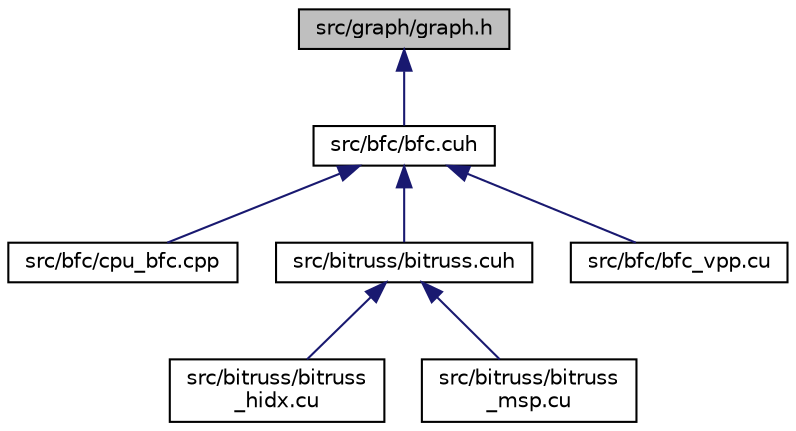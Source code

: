 digraph "src/graph/graph.h"
{
 // LATEX_PDF_SIZE
  edge [fontname="Helvetica",fontsize="10",labelfontname="Helvetica",labelfontsize="10"];
  node [fontname="Helvetica",fontsize="10",shape=record];
  Node1 [label="src/graph/graph.h",height=0.2,width=0.4,color="black", fillcolor="grey75", style="filled", fontcolor="black",tooltip="Graph data structure and related operations."];
  Node1 -> Node2 [dir="back",color="midnightblue",fontsize="10",style="solid",fontname="Helvetica"];
  Node2 [label="src/bfc/bfc.cuh",height=0.2,width=0.4,color="black", fillcolor="white", style="filled",URL="$bfc_8cuh.html",tooltip="Header file for Butterfly Counting algorithms."];
  Node2 -> Node3 [dir="back",color="midnightblue",fontsize="10",style="solid",fontname="Helvetica"];
  Node3 [label="src/bfc/cpu_bfc.cpp",height=0.2,width=0.4,color="black", fillcolor="white", style="filled",URL="$cpu__bfc_8cpp.html",tooltip="Butterfly counting with vertex priority on CPU."];
  Node2 -> Node4 [dir="back",color="midnightblue",fontsize="10",style="solid",fontname="Helvetica"];
  Node4 [label="src/bitruss/bitruss.cuh",height=0.2,width=0.4,color="black", fillcolor="white", style="filled",URL="$bitruss_8cuh.html",tooltip="Header file for Bitruss algorithms."];
  Node4 -> Node5 [dir="back",color="midnightblue",fontsize="10",style="solid",fontname="Helvetica"];
  Node5 [label="src/bitruss/bitruss\l_hidx.cu",height=0.2,width=0.4,color="black", fillcolor="white", style="filled",URL="$bitruss__hidx_8cu.html",tooltip="Header file for Bitruss algorithms with h-index."];
  Node4 -> Node6 [dir="back",color="midnightblue",fontsize="10",style="solid",fontname="Helvetica"];
  Node6 [label="src/bitruss/bitruss\l_msp.cu",height=0.2,width=0.4,color="black", fillcolor="white", style="filled",URL="$bitruss__msp_8cu.html",tooltip="Header file for Bitruss algorithms with peeling approach."];
  Node2 -> Node7 [dir="back",color="midnightblue",fontsize="10",style="solid",fontname="Helvetica"];
  Node7 [label="src/bfc/bfc_vpp.cu",height=0.2,width=0.4,color="black", fillcolor="white", style="filled",URL="$bfc__vpp_8cu.html",tooltip="Butterfly counting with vertex priority on GPU."];
}

